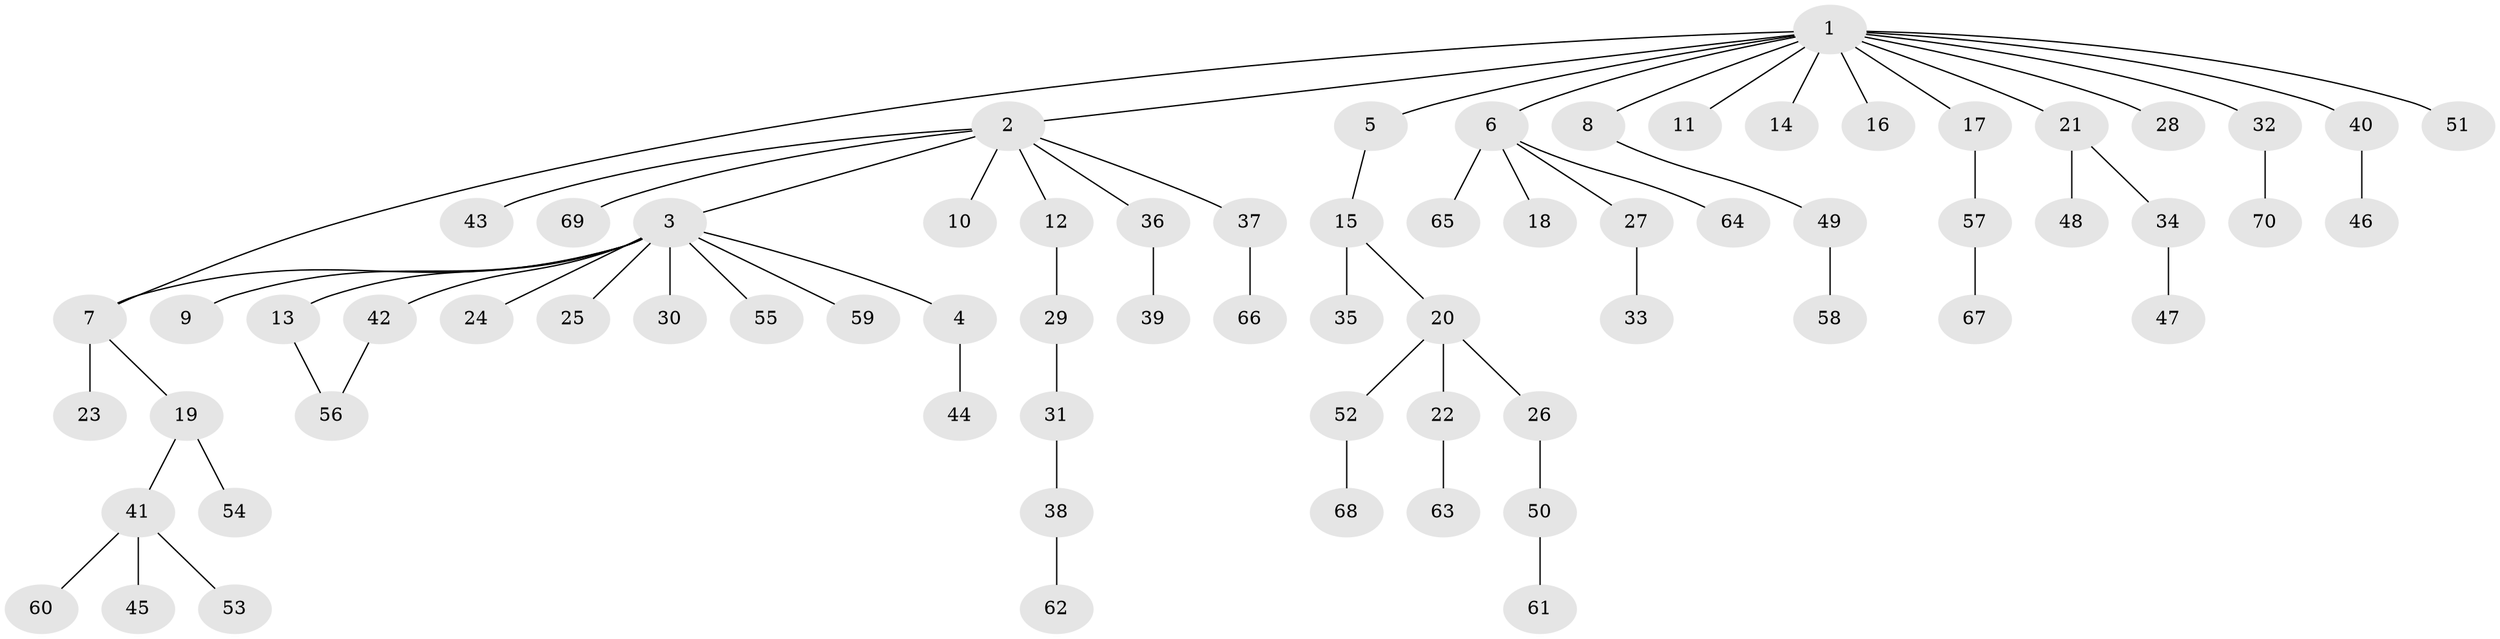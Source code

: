 // coarse degree distribution, {14: 0.020833333333333332, 8: 0.020833333333333332, 10: 0.020833333333333332, 1: 0.6458333333333334, 2: 0.20833333333333334, 4: 0.020833333333333332, 3: 0.041666666666666664, 5: 0.020833333333333332}
// Generated by graph-tools (version 1.1) at 2025/23/03/03/25 07:23:55]
// undirected, 70 vertices, 71 edges
graph export_dot {
graph [start="1"]
  node [color=gray90,style=filled];
  1;
  2;
  3;
  4;
  5;
  6;
  7;
  8;
  9;
  10;
  11;
  12;
  13;
  14;
  15;
  16;
  17;
  18;
  19;
  20;
  21;
  22;
  23;
  24;
  25;
  26;
  27;
  28;
  29;
  30;
  31;
  32;
  33;
  34;
  35;
  36;
  37;
  38;
  39;
  40;
  41;
  42;
  43;
  44;
  45;
  46;
  47;
  48;
  49;
  50;
  51;
  52;
  53;
  54;
  55;
  56;
  57;
  58;
  59;
  60;
  61;
  62;
  63;
  64;
  65;
  66;
  67;
  68;
  69;
  70;
  1 -- 2;
  1 -- 5;
  1 -- 6;
  1 -- 7;
  1 -- 8;
  1 -- 11;
  1 -- 14;
  1 -- 16;
  1 -- 17;
  1 -- 21;
  1 -- 28;
  1 -- 32;
  1 -- 40;
  1 -- 51;
  2 -- 3;
  2 -- 10;
  2 -- 12;
  2 -- 36;
  2 -- 37;
  2 -- 43;
  2 -- 69;
  3 -- 4;
  3 -- 7;
  3 -- 9;
  3 -- 13;
  3 -- 24;
  3 -- 25;
  3 -- 30;
  3 -- 42;
  3 -- 55;
  3 -- 59;
  4 -- 44;
  5 -- 15;
  6 -- 18;
  6 -- 27;
  6 -- 64;
  6 -- 65;
  7 -- 19;
  7 -- 23;
  8 -- 49;
  12 -- 29;
  13 -- 56;
  15 -- 20;
  15 -- 35;
  17 -- 57;
  19 -- 41;
  19 -- 54;
  20 -- 22;
  20 -- 26;
  20 -- 52;
  21 -- 34;
  21 -- 48;
  22 -- 63;
  26 -- 50;
  27 -- 33;
  29 -- 31;
  31 -- 38;
  32 -- 70;
  34 -- 47;
  36 -- 39;
  37 -- 66;
  38 -- 62;
  40 -- 46;
  41 -- 45;
  41 -- 53;
  41 -- 60;
  42 -- 56;
  49 -- 58;
  50 -- 61;
  52 -- 68;
  57 -- 67;
}
